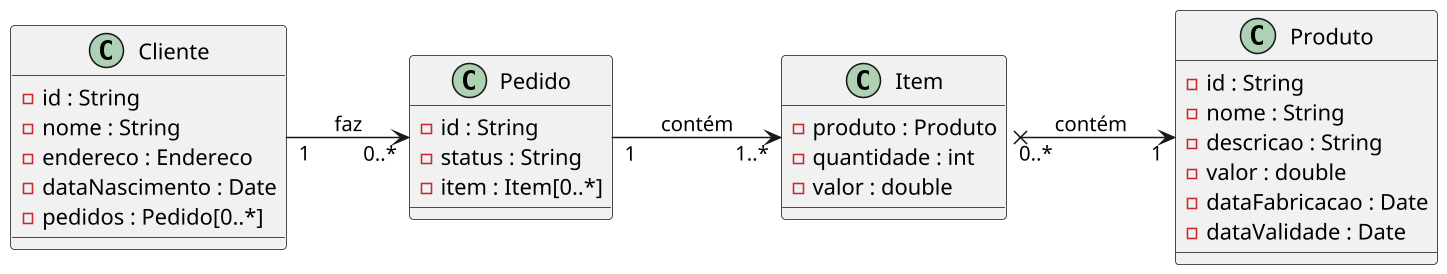 @startuml

skinparam defaultFontName Hasklig
skinparam dpi 150

left to right direction

Cliente "1" --> "0..*" Pedido : faz
Pedido "1" --> "1..*" Item : contém
Item "0..*" x--> "1" Produto : contém

class Cliente {
    - id : String
    - nome : String
    - endereco : Endereco
    - dataNascimento : Date
    - pedidos : Pedido[0..*]
}

class Pedido {
    - id : String
    - status : String
    - item : Item[0..*]
}

class Item {
    - produto : Produto
    - quantidade : int
    - valor : double
}

class Produto {
    - id : String
    - nome : String
    - descricao : String
    - valor : double
    - dataFabricacao : Date
    - dataValidade : Date
}

@enduml